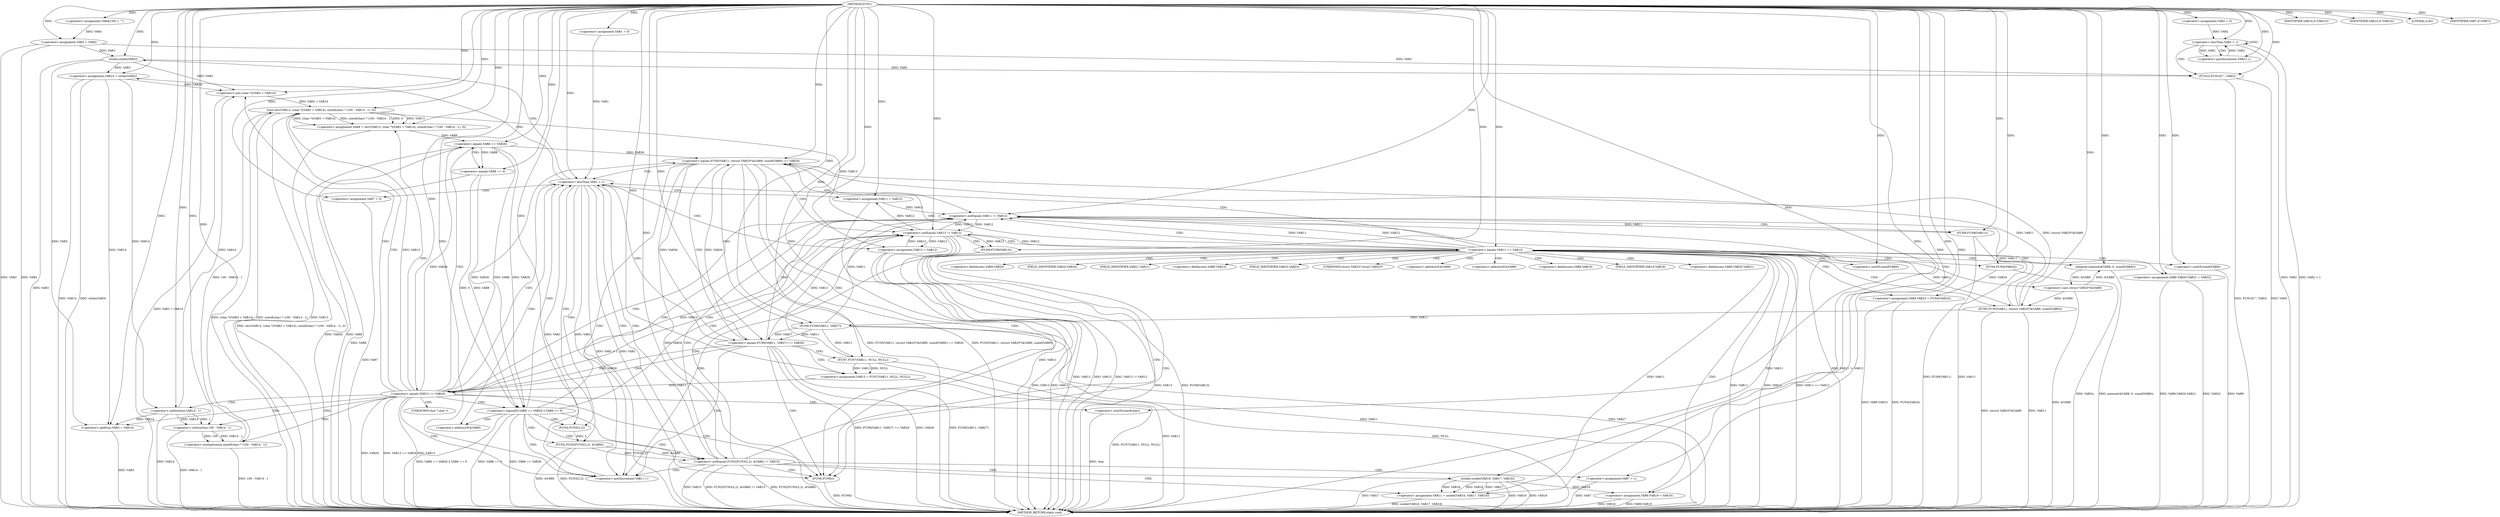 digraph FUN1 {  
"1000100" [label = "(METHOD,FUN1)" ]
"1000295" [label = "(METHOD_RETURN,static void)" ]
"1000106" [label = "(<operator>.assignment,VAR4[100] = \"\")" ]
"1000109" [label = "(<operator>.assignment,VAR3 = VAR4)" ]
"1000113" [label = "(<operator>.assignment,VAR1 = 0)" ]
"1000116" [label = "(<operator>.lessThan,VAR1 < 1)" ]
"1000119" [label = "(<operator>.postIncrement,VAR1++)" ]
"1000125" [label = "(<operator>.assignment,VAR7 = 0)" ]
"1000132" [label = "(<operator>.assignment,VAR11 = VAR12)" ]
"1000136" [label = "(<operator>.assignment,VAR13 = VAR12)" ]
"1000140" [label = "(<operator>.assignment,VAR14 = strlen(VAR3))" ]
"1000142" [label = "(strlen,strlen(VAR3))" ]
"1000147" [label = "(<operator>.notEquals,FUN2(FUN3(2,2), &VAR6) != VAR15)" ]
"1000148" [label = "(FUN2,FUN2(FUN3(2,2), &VAR6))" ]
"1000149" [label = "(FUN3,FUN3(2,2))" ]
"1000157" [label = "(<operator>.assignment,VAR7 = 1)" ]
"1000160" [label = "(<operator>.assignment,VAR11 = socket(VAR16, VAR17, VAR18))" ]
"1000162" [label = "(socket,socket(VAR16, VAR17, VAR18))" ]
"1000167" [label = "(<operator>.equals,VAR11 == VAR12)" ]
"1000172" [label = "(memset,memset(&VAR9, 0, sizeof(VAR9)))" ]
"1000176" [label = "(<operator>.sizeOf,sizeof(VAR9))" ]
"1000178" [label = "(<operator>.assignment,VAR9.VAR19 = VAR16)" ]
"1000183" [label = "(<operator>.assignment,VAR9.VAR20.VAR21 = VAR22)" ]
"1000190" [label = "(<operator>.assignment,VAR9.VAR23 = FUN4(VAR24))" ]
"1000194" [label = "(FUN4,FUN4(VAR24))" ]
"1000197" [label = "(<operator>.equals,FUN5(VAR11, (struct VAR25*)&VAR9, sizeof(VAR9)) == VAR26)" ]
"1000198" [label = "(FUN5,FUN5(VAR11, (struct VAR25*)&VAR9, sizeof(VAR9)))" ]
"1000200" [label = "(<operator>.cast,(struct VAR25*)&VAR9)" ]
"1000204" [label = "(<operator>.sizeOf,sizeof(VAR9))" ]
"1000210" [label = "(<operator>.equals,FUN6(VAR11, VAR27) == VAR26)" ]
"1000211" [label = "(FUN6,FUN6(VAR11, VAR27))" ]
"1000217" [label = "(<operator>.assignment,VAR13 = FUN7(VAR11, NULL, NULL))" ]
"1000219" [label = "(FUN7,FUN7(VAR11, NULL, NULL))" ]
"1000224" [label = "(<operator>.equals,VAR13 == VAR26)" ]
"1000229" [label = "(<operator>.assignment,VAR8 = recv(VAR13, (char *)(VAR3 + VAR14), sizeof(char) * (100 - VAR14 - 1), 0))" ]
"1000231" [label = "(recv,recv(VAR13, (char *)(VAR3 + VAR14), sizeof(char) * (100 - VAR14 - 1), 0))" ]
"1000233" [label = "(<operator>.cast,(char *)(VAR3 + VAR14))" ]
"1000235" [label = "(<operator>.addition,VAR3 + VAR14)" ]
"1000238" [label = "(<operator>.multiplication,sizeof(char) * (100 - VAR14 - 1))" ]
"1000239" [label = "(<operator>.sizeOf,sizeof(char))" ]
"1000241" [label = "(<operator>.subtraction,100 - VAR14 - 1)" ]
"1000243" [label = "(<operator>.subtraction,VAR14 - 1)" ]
"1000248" [label = "(<operator>.logicalOr,VAR8 == VAR26 || VAR8 == 0)" ]
"1000249" [label = "(<operator>.equals,VAR8 == VAR26)" ]
"1000252" [label = "(<operator>.equals,VAR8 == 0)" ]
"1000258" [label = "(IDENTIFIER,VAR10,if (VAR10))" ]
"1000261" [label = "(IDENTIFIER,VAR10,if (VAR10))" ]
"1000263" [label = "(LITERAL,0,do)" ]
"1000265" [label = "(<operator>.notEquals,VAR11 != VAR12)" ]
"1000269" [label = "(FUN8,FUN8(VAR11))" ]
"1000272" [label = "(<operator>.notEquals,VAR13 != VAR12)" ]
"1000276" [label = "(FUN8,FUN8(VAR13))" ]
"1000279" [label = "(IDENTIFIER,VAR7,if (VAR7))" ]
"1000281" [label = "(FUN9,FUN9())" ]
"1000283" [label = "(<operator>.assignment,VAR2 = 0)" ]
"1000286" [label = "(<operator>.lessThan,VAR2 < 1)" ]
"1000289" [label = "(<operator>.postIncrement,VAR2++)" ]
"1000292" [label = "(FUN10,FUN10(\"\", VAR3))" ]
"1000152" [label = "(<operator>.addressOf,&VAR6)" ]
"1000173" [label = "(<operator>.addressOf,&VAR9)" ]
"1000179" [label = "(<operator>.fieldAccess,VAR9.VAR19)" ]
"1000181" [label = "(FIELD_IDENTIFIER,VAR19,VAR19)" ]
"1000184" [label = "(<operator>.fieldAccess,VAR9.VAR20.VAR21)" ]
"1000185" [label = "(<operator>.fieldAccess,VAR9.VAR20)" ]
"1000187" [label = "(FIELD_IDENTIFIER,VAR20,VAR20)" ]
"1000188" [label = "(FIELD_IDENTIFIER,VAR21,VAR21)" ]
"1000191" [label = "(<operator>.fieldAccess,VAR9.VAR23)" ]
"1000193" [label = "(FIELD_IDENTIFIER,VAR23,VAR23)" ]
"1000201" [label = "(UNKNOWN,struct VAR25*,struct VAR25*)" ]
"1000202" [label = "(<operator>.addressOf,&VAR9)" ]
"1000234" [label = "(UNKNOWN,char *,char *)" ]
  "1000292" -> "1000295"  [ label = "DDG: FUN10(\"\", VAR3)"] 
  "1000178" -> "1000295"  [ label = "DDG: VAR9.VAR19"] 
  "1000265" -> "1000295"  [ label = "DDG: VAR11"] 
  "1000229" -> "1000295"  [ label = "DDG: recv(VAR13, (char *)(VAR3 + VAR14), sizeof(char) * (100 - VAR14 - 1), 0)"] 
  "1000178" -> "1000295"  [ label = "DDG: VAR16"] 
  "1000248" -> "1000295"  [ label = "DDG: VAR8 == VAR26 || VAR8 == 0"] 
  "1000116" -> "1000295"  [ label = "DDG: VAR1"] 
  "1000167" -> "1000295"  [ label = "DDG: VAR11"] 
  "1000286" -> "1000295"  [ label = "DDG: VAR2 < 1"] 
  "1000162" -> "1000295"  [ label = "DDG: VAR17"] 
  "1000125" -> "1000295"  [ label = "DDG: VAR7"] 
  "1000172" -> "1000295"  [ label = "DDG: memset(&VAR9, 0, sizeof(VAR9))"] 
  "1000140" -> "1000295"  [ label = "DDG: strlen(VAR3)"] 
  "1000224" -> "1000295"  [ label = "DDG: VAR13"] 
  "1000219" -> "1000295"  [ label = "DDG: NULL"] 
  "1000249" -> "1000295"  [ label = "DDG: VAR26"] 
  "1000190" -> "1000295"  [ label = "DDG: FUN4(VAR24)"] 
  "1000210" -> "1000295"  [ label = "DDG: FUN6(VAR11, VAR27) == VAR26"] 
  "1000292" -> "1000295"  [ label = "DDG: VAR3"] 
  "1000235" -> "1000295"  [ label = "DDG: VAR3"] 
  "1000231" -> "1000295"  [ label = "DDG: (char *)(VAR3 + VAR14)"] 
  "1000252" -> "1000295"  [ label = "DDG: VAR8"] 
  "1000167" -> "1000295"  [ label = "DDG: VAR12"] 
  "1000233" -> "1000295"  [ label = "DDG: VAR3 + VAR14"] 
  "1000198" -> "1000295"  [ label = "DDG: (struct VAR25*)&VAR9"] 
  "1000286" -> "1000295"  [ label = "DDG: VAR2"] 
  "1000224" -> "1000295"  [ label = "DDG: VAR26"] 
  "1000217" -> "1000295"  [ label = "DDG: FUN7(VAR11, NULL, NULL)"] 
  "1000239" -> "1000295"  [ label = "DDG: char"] 
  "1000231" -> "1000295"  [ label = "DDG: sizeof(char) * (100 - VAR14 - 1)"] 
  "1000210" -> "1000295"  [ label = "DDG: VAR26"] 
  "1000183" -> "1000295"  [ label = "DDG: VAR22"] 
  "1000197" -> "1000295"  [ label = "DDG: VAR26"] 
  "1000140" -> "1000295"  [ label = "DDG: VAR14"] 
  "1000269" -> "1000295"  [ label = "DDG: FUN8(VAR11)"] 
  "1000194" -> "1000295"  [ label = "DDG: VAR24"] 
  "1000183" -> "1000295"  [ label = "DDG: VAR9.VAR20.VAR21"] 
  "1000148" -> "1000295"  [ label = "DDG: &VAR6"] 
  "1000265" -> "1000295"  [ label = "DDG: VAR11 != VAR12"] 
  "1000248" -> "1000295"  [ label = "DDG: VAR8 == 0"] 
  "1000157" -> "1000295"  [ label = "DDG: VAR7"] 
  "1000167" -> "1000295"  [ label = "DDG: VAR11 == VAR12"] 
  "1000190" -> "1000295"  [ label = "DDG: VAR9.VAR23"] 
  "1000272" -> "1000295"  [ label = "DDG: VAR12"] 
  "1000148" -> "1000295"  [ label = "DDG: FUN3(2,2)"] 
  "1000147" -> "1000295"  [ label = "DDG: FUN2(FUN3(2,2), &VAR6)"] 
  "1000276" -> "1000295"  [ label = "DDG: FUN8(VAR13)"] 
  "1000132" -> "1000295"  [ label = "DDG: VAR11"] 
  "1000211" -> "1000295"  [ label = "DDG: VAR11"] 
  "1000147" -> "1000295"  [ label = "DDG: VAR15"] 
  "1000197" -> "1000295"  [ label = "DDG: FUN5(VAR11, (struct VAR25*)&VAR9, sizeof(VAR9)) == VAR26"] 
  "1000198" -> "1000295"  [ label = "DDG: VAR11"] 
  "1000272" -> "1000295"  [ label = "DDG: VAR13"] 
  "1000231" -> "1000295"  [ label = "DDG: VAR13"] 
  "1000211" -> "1000295"  [ label = "DDG: VAR27"] 
  "1000210" -> "1000295"  [ label = "DDG: FUN6(VAR11, VAR27)"] 
  "1000281" -> "1000295"  [ label = "DDG: FUN9()"] 
  "1000109" -> "1000295"  [ label = "DDG: VAR3"] 
  "1000142" -> "1000295"  [ label = "DDG: VAR3"] 
  "1000276" -> "1000295"  [ label = "DDG: VAR13"] 
  "1000219" -> "1000295"  [ label = "DDG: VAR11"] 
  "1000243" -> "1000295"  [ label = "DDG: VAR14"] 
  "1000269" -> "1000295"  [ label = "DDG: VAR11"] 
  "1000249" -> "1000295"  [ label = "DDG: VAR8"] 
  "1000272" -> "1000295"  [ label = "DDG: VAR13 != VAR12"] 
  "1000136" -> "1000295"  [ label = "DDG: VAR12"] 
  "1000204" -> "1000295"  [ label = "DDG: VAR9"] 
  "1000162" -> "1000295"  [ label = "DDG: VAR16"] 
  "1000160" -> "1000295"  [ label = "DDG: socket(VAR16, VAR17, VAR18)"] 
  "1000238" -> "1000295"  [ label = "DDG: 100 - VAR14 - 1"] 
  "1000147" -> "1000295"  [ label = "DDG: FUN2(FUN3(2,2), &VAR6) != VAR15"] 
  "1000109" -> "1000295"  [ label = "DDG: VAR4"] 
  "1000116" -> "1000295"  [ label = "DDG: VAR1 < 1"] 
  "1000136" -> "1000295"  [ label = "DDG: VAR13"] 
  "1000241" -> "1000295"  [ label = "DDG: VAR14 - 1"] 
  "1000248" -> "1000295"  [ label = "DDG: VAR8 == VAR26"] 
  "1000224" -> "1000295"  [ label = "DDG: VAR13 == VAR26"] 
  "1000200" -> "1000295"  [ label = "DDG: &VAR9"] 
  "1000197" -> "1000295"  [ label = "DDG: FUN5(VAR11, (struct VAR25*)&VAR9, sizeof(VAR9))"] 
  "1000162" -> "1000295"  [ label = "DDG: VAR18"] 
  "1000100" -> "1000106"  [ label = "DDG: "] 
  "1000106" -> "1000109"  [ label = "DDG: VAR4"] 
  "1000100" -> "1000109"  [ label = "DDG: "] 
  "1000100" -> "1000113"  [ label = "DDG: "] 
  "1000113" -> "1000116"  [ label = "DDG: VAR1"] 
  "1000119" -> "1000116"  [ label = "DDG: VAR1"] 
  "1000100" -> "1000116"  [ label = "DDG: "] 
  "1000116" -> "1000119"  [ label = "DDG: VAR1"] 
  "1000100" -> "1000119"  [ label = "DDG: "] 
  "1000100" -> "1000125"  [ label = "DDG: "] 
  "1000272" -> "1000132"  [ label = "DDG: VAR12"] 
  "1000100" -> "1000132"  [ label = "DDG: "] 
  "1000100" -> "1000136"  [ label = "DDG: "] 
  "1000272" -> "1000136"  [ label = "DDG: VAR12"] 
  "1000142" -> "1000140"  [ label = "DDG: VAR3"] 
  "1000100" -> "1000140"  [ label = "DDG: "] 
  "1000109" -> "1000142"  [ label = "DDG: VAR3"] 
  "1000100" -> "1000142"  [ label = "DDG: "] 
  "1000148" -> "1000147"  [ label = "DDG: FUN3(2,2)"] 
  "1000148" -> "1000147"  [ label = "DDG: &VAR6"] 
  "1000149" -> "1000148"  [ label = "DDG: 2"] 
  "1000100" -> "1000149"  [ label = "DDG: "] 
  "1000100" -> "1000147"  [ label = "DDG: "] 
  "1000100" -> "1000157"  [ label = "DDG: "] 
  "1000162" -> "1000160"  [ label = "DDG: VAR16"] 
  "1000162" -> "1000160"  [ label = "DDG: VAR17"] 
  "1000162" -> "1000160"  [ label = "DDG: VAR18"] 
  "1000100" -> "1000160"  [ label = "DDG: "] 
  "1000100" -> "1000162"  [ label = "DDG: "] 
  "1000160" -> "1000167"  [ label = "DDG: VAR11"] 
  "1000100" -> "1000167"  [ label = "DDG: "] 
  "1000272" -> "1000167"  [ label = "DDG: VAR12"] 
  "1000200" -> "1000172"  [ label = "DDG: &VAR9"] 
  "1000100" -> "1000172"  [ label = "DDG: "] 
  "1000100" -> "1000176"  [ label = "DDG: "] 
  "1000162" -> "1000178"  [ label = "DDG: VAR16"] 
  "1000100" -> "1000178"  [ label = "DDG: "] 
  "1000100" -> "1000183"  [ label = "DDG: "] 
  "1000194" -> "1000190"  [ label = "DDG: VAR24"] 
  "1000100" -> "1000194"  [ label = "DDG: "] 
  "1000198" -> "1000197"  [ label = "DDG: VAR11"] 
  "1000198" -> "1000197"  [ label = "DDG: (struct VAR25*)&VAR9"] 
  "1000167" -> "1000198"  [ label = "DDG: VAR11"] 
  "1000100" -> "1000198"  [ label = "DDG: "] 
  "1000200" -> "1000198"  [ label = "DDG: &VAR9"] 
  "1000172" -> "1000200"  [ label = "DDG: &VAR9"] 
  "1000100" -> "1000204"  [ label = "DDG: "] 
  "1000249" -> "1000197"  [ label = "DDG: VAR26"] 
  "1000224" -> "1000197"  [ label = "DDG: VAR26"] 
  "1000210" -> "1000197"  [ label = "DDG: VAR26"] 
  "1000100" -> "1000197"  [ label = "DDG: "] 
  "1000211" -> "1000210"  [ label = "DDG: VAR11"] 
  "1000211" -> "1000210"  [ label = "DDG: VAR27"] 
  "1000198" -> "1000211"  [ label = "DDG: VAR11"] 
  "1000100" -> "1000211"  [ label = "DDG: "] 
  "1000197" -> "1000210"  [ label = "DDG: VAR26"] 
  "1000100" -> "1000210"  [ label = "DDG: "] 
  "1000219" -> "1000217"  [ label = "DDG: VAR11"] 
  "1000219" -> "1000217"  [ label = "DDG: NULL"] 
  "1000100" -> "1000217"  [ label = "DDG: "] 
  "1000211" -> "1000219"  [ label = "DDG: VAR11"] 
  "1000100" -> "1000219"  [ label = "DDG: "] 
  "1000217" -> "1000224"  [ label = "DDG: VAR13"] 
  "1000100" -> "1000224"  [ label = "DDG: "] 
  "1000210" -> "1000224"  [ label = "DDG: VAR26"] 
  "1000231" -> "1000229"  [ label = "DDG: VAR13"] 
  "1000231" -> "1000229"  [ label = "DDG: (char *)(VAR3 + VAR14)"] 
  "1000231" -> "1000229"  [ label = "DDG: sizeof(char) * (100 - VAR14 - 1)"] 
  "1000231" -> "1000229"  [ label = "DDG: 0"] 
  "1000100" -> "1000229"  [ label = "DDG: "] 
  "1000224" -> "1000231"  [ label = "DDG: VAR13"] 
  "1000100" -> "1000231"  [ label = "DDG: "] 
  "1000233" -> "1000231"  [ label = "DDG: VAR3 + VAR14"] 
  "1000142" -> "1000233"  [ label = "DDG: VAR3"] 
  "1000100" -> "1000233"  [ label = "DDG: "] 
  "1000140" -> "1000233"  [ label = "DDG: VAR14"] 
  "1000243" -> "1000233"  [ label = "DDG: VAR14"] 
  "1000142" -> "1000235"  [ label = "DDG: VAR3"] 
  "1000100" -> "1000235"  [ label = "DDG: "] 
  "1000140" -> "1000235"  [ label = "DDG: VAR14"] 
  "1000243" -> "1000235"  [ label = "DDG: VAR14"] 
  "1000238" -> "1000231"  [ label = "DDG: 100 - VAR14 - 1"] 
  "1000100" -> "1000238"  [ label = "DDG: "] 
  "1000100" -> "1000239"  [ label = "DDG: "] 
  "1000241" -> "1000238"  [ label = "DDG: 100"] 
  "1000241" -> "1000238"  [ label = "DDG: VAR14 - 1"] 
  "1000100" -> "1000241"  [ label = "DDG: "] 
  "1000243" -> "1000241"  [ label = "DDG: VAR14"] 
  "1000243" -> "1000241"  [ label = "DDG: 1"] 
  "1000100" -> "1000243"  [ label = "DDG: "] 
  "1000140" -> "1000243"  [ label = "DDG: VAR14"] 
  "1000249" -> "1000248"  [ label = "DDG: VAR8"] 
  "1000249" -> "1000248"  [ label = "DDG: VAR26"] 
  "1000229" -> "1000249"  [ label = "DDG: VAR8"] 
  "1000100" -> "1000249"  [ label = "DDG: "] 
  "1000224" -> "1000249"  [ label = "DDG: VAR26"] 
  "1000252" -> "1000248"  [ label = "DDG: VAR8"] 
  "1000252" -> "1000248"  [ label = "DDG: 0"] 
  "1000249" -> "1000252"  [ label = "DDG: VAR8"] 
  "1000100" -> "1000252"  [ label = "DDG: "] 
  "1000100" -> "1000258"  [ label = "DDG: "] 
  "1000100" -> "1000261"  [ label = "DDG: "] 
  "1000100" -> "1000263"  [ label = "DDG: "] 
  "1000167" -> "1000265"  [ label = "DDG: VAR11"] 
  "1000132" -> "1000265"  [ label = "DDG: VAR11"] 
  "1000211" -> "1000265"  [ label = "DDG: VAR11"] 
  "1000198" -> "1000265"  [ label = "DDG: VAR11"] 
  "1000219" -> "1000265"  [ label = "DDG: VAR11"] 
  "1000100" -> "1000265"  [ label = "DDG: "] 
  "1000167" -> "1000265"  [ label = "DDG: VAR12"] 
  "1000272" -> "1000265"  [ label = "DDG: VAR12"] 
  "1000265" -> "1000269"  [ label = "DDG: VAR11"] 
  "1000100" -> "1000269"  [ label = "DDG: "] 
  "1000224" -> "1000272"  [ label = "DDG: VAR13"] 
  "1000231" -> "1000272"  [ label = "DDG: VAR13"] 
  "1000136" -> "1000272"  [ label = "DDG: VAR13"] 
  "1000100" -> "1000272"  [ label = "DDG: "] 
  "1000265" -> "1000272"  [ label = "DDG: VAR12"] 
  "1000272" -> "1000276"  [ label = "DDG: VAR13"] 
  "1000100" -> "1000276"  [ label = "DDG: "] 
  "1000100" -> "1000279"  [ label = "DDG: "] 
  "1000100" -> "1000281"  [ label = "DDG: "] 
  "1000100" -> "1000283"  [ label = "DDG: "] 
  "1000283" -> "1000286"  [ label = "DDG: VAR2"] 
  "1000289" -> "1000286"  [ label = "DDG: VAR2"] 
  "1000100" -> "1000286"  [ label = "DDG: "] 
  "1000286" -> "1000289"  [ label = "DDG: VAR2"] 
  "1000100" -> "1000289"  [ label = "DDG: "] 
  "1000100" -> "1000292"  [ label = "DDG: "] 
  "1000109" -> "1000292"  [ label = "DDG: VAR3"] 
  "1000142" -> "1000292"  [ label = "DDG: VAR3"] 
  "1000116" -> "1000125"  [ label = "CDG: "] 
  "1000116" -> "1000142"  [ label = "CDG: "] 
  "1000116" -> "1000148"  [ label = "CDG: "] 
  "1000116" -> "1000149"  [ label = "CDG: "] 
  "1000116" -> "1000132"  [ label = "CDG: "] 
  "1000116" -> "1000152"  [ label = "CDG: "] 
  "1000116" -> "1000136"  [ label = "CDG: "] 
  "1000116" -> "1000147"  [ label = "CDG: "] 
  "1000116" -> "1000140"  [ label = "CDG: "] 
  "1000147" -> "1000157"  [ label = "CDG: "] 
  "1000147" -> "1000167"  [ label = "CDG: "] 
  "1000147" -> "1000160"  [ label = "CDG: "] 
  "1000147" -> "1000162"  [ label = "CDG: "] 
  "1000147" -> "1000116"  [ label = "CDG: "] 
  "1000147" -> "1000265"  [ label = "CDG: "] 
  "1000147" -> "1000119"  [ label = "CDG: "] 
  "1000147" -> "1000272"  [ label = "CDG: "] 
  "1000147" -> "1000281"  [ label = "CDG: "] 
  "1000167" -> "1000200"  [ label = "CDG: "] 
  "1000167" -> "1000191"  [ label = "CDG: "] 
  "1000167" -> "1000197"  [ label = "CDG: "] 
  "1000167" -> "1000183"  [ label = "CDG: "] 
  "1000167" -> "1000204"  [ label = "CDG: "] 
  "1000167" -> "1000188"  [ label = "CDG: "] 
  "1000167" -> "1000190"  [ label = "CDG: "] 
  "1000167" -> "1000201"  [ label = "CDG: "] 
  "1000167" -> "1000179"  [ label = "CDG: "] 
  "1000167" -> "1000194"  [ label = "CDG: "] 
  "1000167" -> "1000176"  [ label = "CDG: "] 
  "1000167" -> "1000198"  [ label = "CDG: "] 
  "1000167" -> "1000187"  [ label = "CDG: "] 
  "1000167" -> "1000185"  [ label = "CDG: "] 
  "1000167" -> "1000172"  [ label = "CDG: "] 
  "1000167" -> "1000178"  [ label = "CDG: "] 
  "1000167" -> "1000173"  [ label = "CDG: "] 
  "1000167" -> "1000202"  [ label = "CDG: "] 
  "1000167" -> "1000193"  [ label = "CDG: "] 
  "1000167" -> "1000184"  [ label = "CDG: "] 
  "1000167" -> "1000181"  [ label = "CDG: "] 
  "1000167" -> "1000116"  [ label = "CDG: "] 
  "1000167" -> "1000265"  [ label = "CDG: "] 
  "1000167" -> "1000119"  [ label = "CDG: "] 
  "1000167" -> "1000272"  [ label = "CDG: "] 
  "1000167" -> "1000281"  [ label = "CDG: "] 
  "1000197" -> "1000211"  [ label = "CDG: "] 
  "1000197" -> "1000210"  [ label = "CDG: "] 
  "1000197" -> "1000116"  [ label = "CDG: "] 
  "1000197" -> "1000265"  [ label = "CDG: "] 
  "1000197" -> "1000119"  [ label = "CDG: "] 
  "1000197" -> "1000272"  [ label = "CDG: "] 
  "1000197" -> "1000281"  [ label = "CDG: "] 
  "1000210" -> "1000219"  [ label = "CDG: "] 
  "1000210" -> "1000224"  [ label = "CDG: "] 
  "1000210" -> "1000217"  [ label = "CDG: "] 
  "1000210" -> "1000116"  [ label = "CDG: "] 
  "1000210" -> "1000265"  [ label = "CDG: "] 
  "1000210" -> "1000119"  [ label = "CDG: "] 
  "1000210" -> "1000272"  [ label = "CDG: "] 
  "1000210" -> "1000281"  [ label = "CDG: "] 
  "1000224" -> "1000238"  [ label = "CDG: "] 
  "1000224" -> "1000233"  [ label = "CDG: "] 
  "1000224" -> "1000243"  [ label = "CDG: "] 
  "1000224" -> "1000235"  [ label = "CDG: "] 
  "1000224" -> "1000248"  [ label = "CDG: "] 
  "1000224" -> "1000239"  [ label = "CDG: "] 
  "1000224" -> "1000229"  [ label = "CDG: "] 
  "1000224" -> "1000234"  [ label = "CDG: "] 
  "1000224" -> "1000249"  [ label = "CDG: "] 
  "1000224" -> "1000231"  [ label = "CDG: "] 
  "1000224" -> "1000241"  [ label = "CDG: "] 
  "1000224" -> "1000116"  [ label = "CDG: "] 
  "1000224" -> "1000265"  [ label = "CDG: "] 
  "1000224" -> "1000119"  [ label = "CDG: "] 
  "1000224" -> "1000272"  [ label = "CDG: "] 
  "1000224" -> "1000281"  [ label = "CDG: "] 
  "1000248" -> "1000148"  [ label = "CDG: "] 
  "1000248" -> "1000149"  [ label = "CDG: "] 
  "1000248" -> "1000116"  [ label = "CDG: "] 
  "1000248" -> "1000265"  [ label = "CDG: "] 
  "1000248" -> "1000152"  [ label = "CDG: "] 
  "1000248" -> "1000119"  [ label = "CDG: "] 
  "1000248" -> "1000272"  [ label = "CDG: "] 
  "1000248" -> "1000147"  [ label = "CDG: "] 
  "1000248" -> "1000281"  [ label = "CDG: "] 
  "1000249" -> "1000252"  [ label = "CDG: "] 
  "1000265" -> "1000269"  [ label = "CDG: "] 
  "1000272" -> "1000276"  [ label = "CDG: "] 
  "1000286" -> "1000289"  [ label = "CDG: "] 
  "1000286" -> "1000292"  [ label = "CDG: "] 
  "1000286" -> "1000286"  [ label = "CDG: "] 
}
